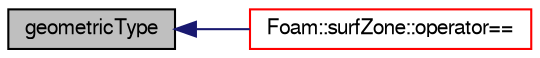 digraph "geometricType"
{
  bgcolor="transparent";
  edge [fontname="FreeSans",fontsize="10",labelfontname="FreeSans",labelfontsize="10"];
  node [fontname="FreeSans",fontsize="10",shape=record];
  rankdir="LR";
  Node43 [label="geometricType",height=0.2,width=0.4,color="black", fillcolor="grey75", style="filled", fontcolor="black"];
  Node43 -> Node44 [dir="back",color="midnightblue",fontsize="10",style="solid",fontname="FreeSans"];
  Node44 [label="Foam::surfZone::operator==",height=0.2,width=0.4,color="red",URL="$a29706.html#a9a3f38a5130868bad1bca2ac65cb11f3",tooltip="compare. "];
}

